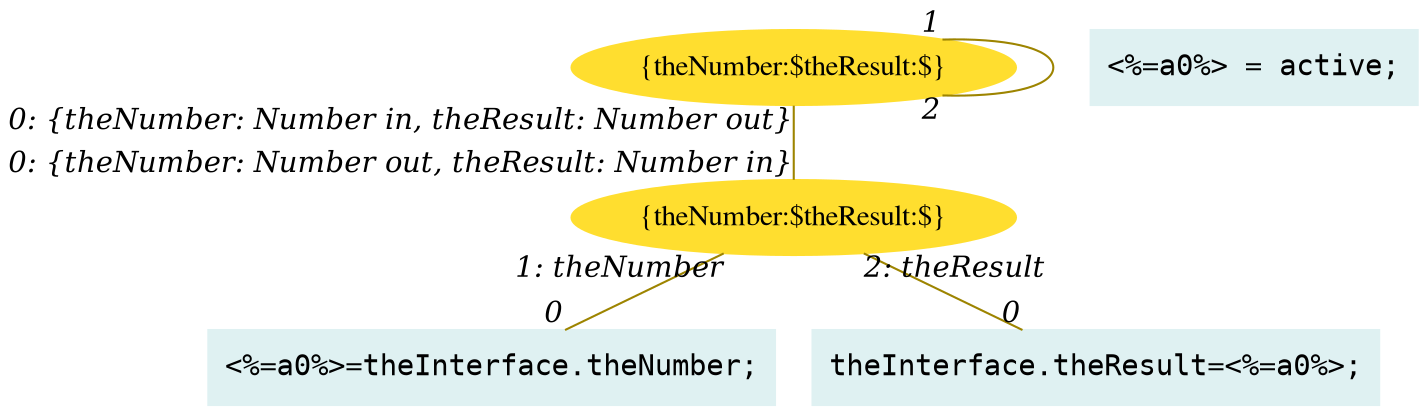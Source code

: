 digraph g{node_1384 [shape="box", style="filled", color="#dff1f2", fontname="Courier", label="<%=a0%>=theInterface.theNumber;
" ]
node_1386 [shape="box", style="filled", color="#dff1f2", fontname="Courier", label="theInterface.theResult=<%=a0%>;
" ]
node_1388 [shape="ellipse", style="filled", color="#ffde2f", fontname="Times", label="{theNumber:$theResult:$}" ]
node_1396 [shape="ellipse", style="filled", color="#ffde2f", fontname="Times", label="{theNumber:$theResult:$}" ]
node_1401 [shape="box", style="filled", color="#dff1f2", fontname="Courier", label="<%=a0%> = active;
" ]
node_1388 -> node_1384 [dir=none, arrowHead=none, fontname="Times-Italic", arrowsize=1, color="#9d8400", label="",  headlabel="0", taillabel="1: theNumber" ]
node_1388 -> node_1386 [dir=none, arrowHead=none, fontname="Times-Italic", arrowsize=1, color="#9d8400", label="",  headlabel="0", taillabel="2: theResult" ]
node_1396 -> node_1388 [dir=none, arrowHead=none, fontname="Times-Italic", arrowsize=1, color="#9d8400", label="",  headlabel="0: {theNumber: Number out, theResult: Number in}", taillabel="0: {theNumber: Number in, theResult: Number out}" ]
node_1396 -> node_1396 [dir=none, arrowHead=none, fontname="Times-Italic", arrowsize=1, color="#9d8400", label="",  headlabel="2", taillabel="1" ]
}